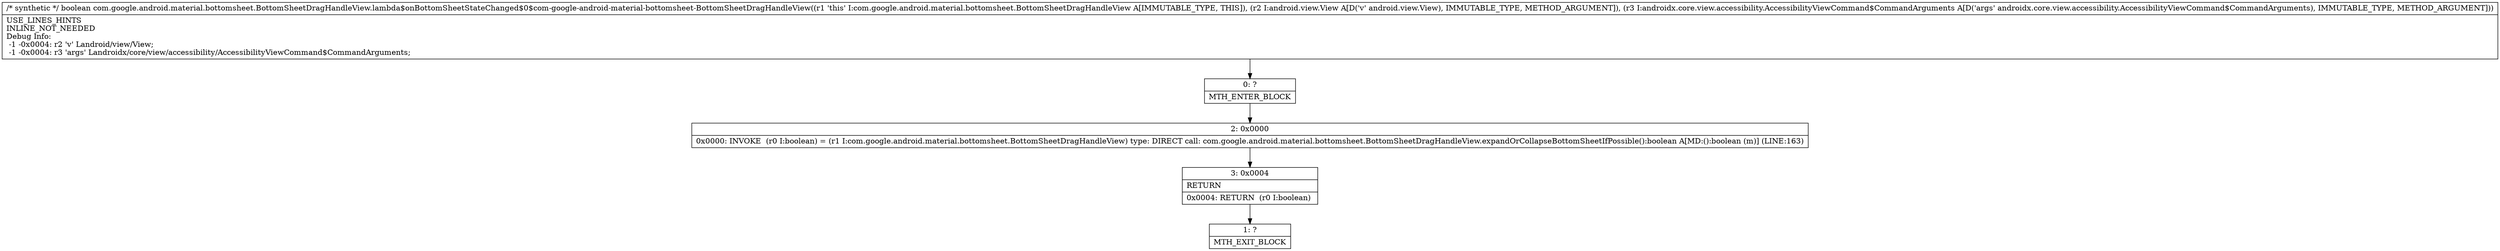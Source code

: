 digraph "CFG forcom.google.android.material.bottomsheet.BottomSheetDragHandleView.lambda$onBottomSheetStateChanged$0$com\-google\-android\-material\-bottomsheet\-BottomSheetDragHandleView(Landroid\/view\/View;Landroidx\/core\/view\/accessibility\/AccessibilityViewCommand$CommandArguments;)Z" {
Node_0 [shape=record,label="{0\:\ ?|MTH_ENTER_BLOCK\l}"];
Node_2 [shape=record,label="{2\:\ 0x0000|0x0000: INVOKE  (r0 I:boolean) = (r1 I:com.google.android.material.bottomsheet.BottomSheetDragHandleView) type: DIRECT call: com.google.android.material.bottomsheet.BottomSheetDragHandleView.expandOrCollapseBottomSheetIfPossible():boolean A[MD:():boolean (m)] (LINE:163)\l}"];
Node_3 [shape=record,label="{3\:\ 0x0004|RETURN\l|0x0004: RETURN  (r0 I:boolean) \l}"];
Node_1 [shape=record,label="{1\:\ ?|MTH_EXIT_BLOCK\l}"];
MethodNode[shape=record,label="{\/* synthetic *\/ boolean com.google.android.material.bottomsheet.BottomSheetDragHandleView.lambda$onBottomSheetStateChanged$0$com\-google\-android\-material\-bottomsheet\-BottomSheetDragHandleView((r1 'this' I:com.google.android.material.bottomsheet.BottomSheetDragHandleView A[IMMUTABLE_TYPE, THIS]), (r2 I:android.view.View A[D('v' android.view.View), IMMUTABLE_TYPE, METHOD_ARGUMENT]), (r3 I:androidx.core.view.accessibility.AccessibilityViewCommand$CommandArguments A[D('args' androidx.core.view.accessibility.AccessibilityViewCommand$CommandArguments), IMMUTABLE_TYPE, METHOD_ARGUMENT]))  | USE_LINES_HINTS\lINLINE_NOT_NEEDED\lDebug Info:\l  \-1 \-0x0004: r2 'v' Landroid\/view\/View;\l  \-1 \-0x0004: r3 'args' Landroidx\/core\/view\/accessibility\/AccessibilityViewCommand$CommandArguments;\l}"];
MethodNode -> Node_0;Node_0 -> Node_2;
Node_2 -> Node_3;
Node_3 -> Node_1;
}

